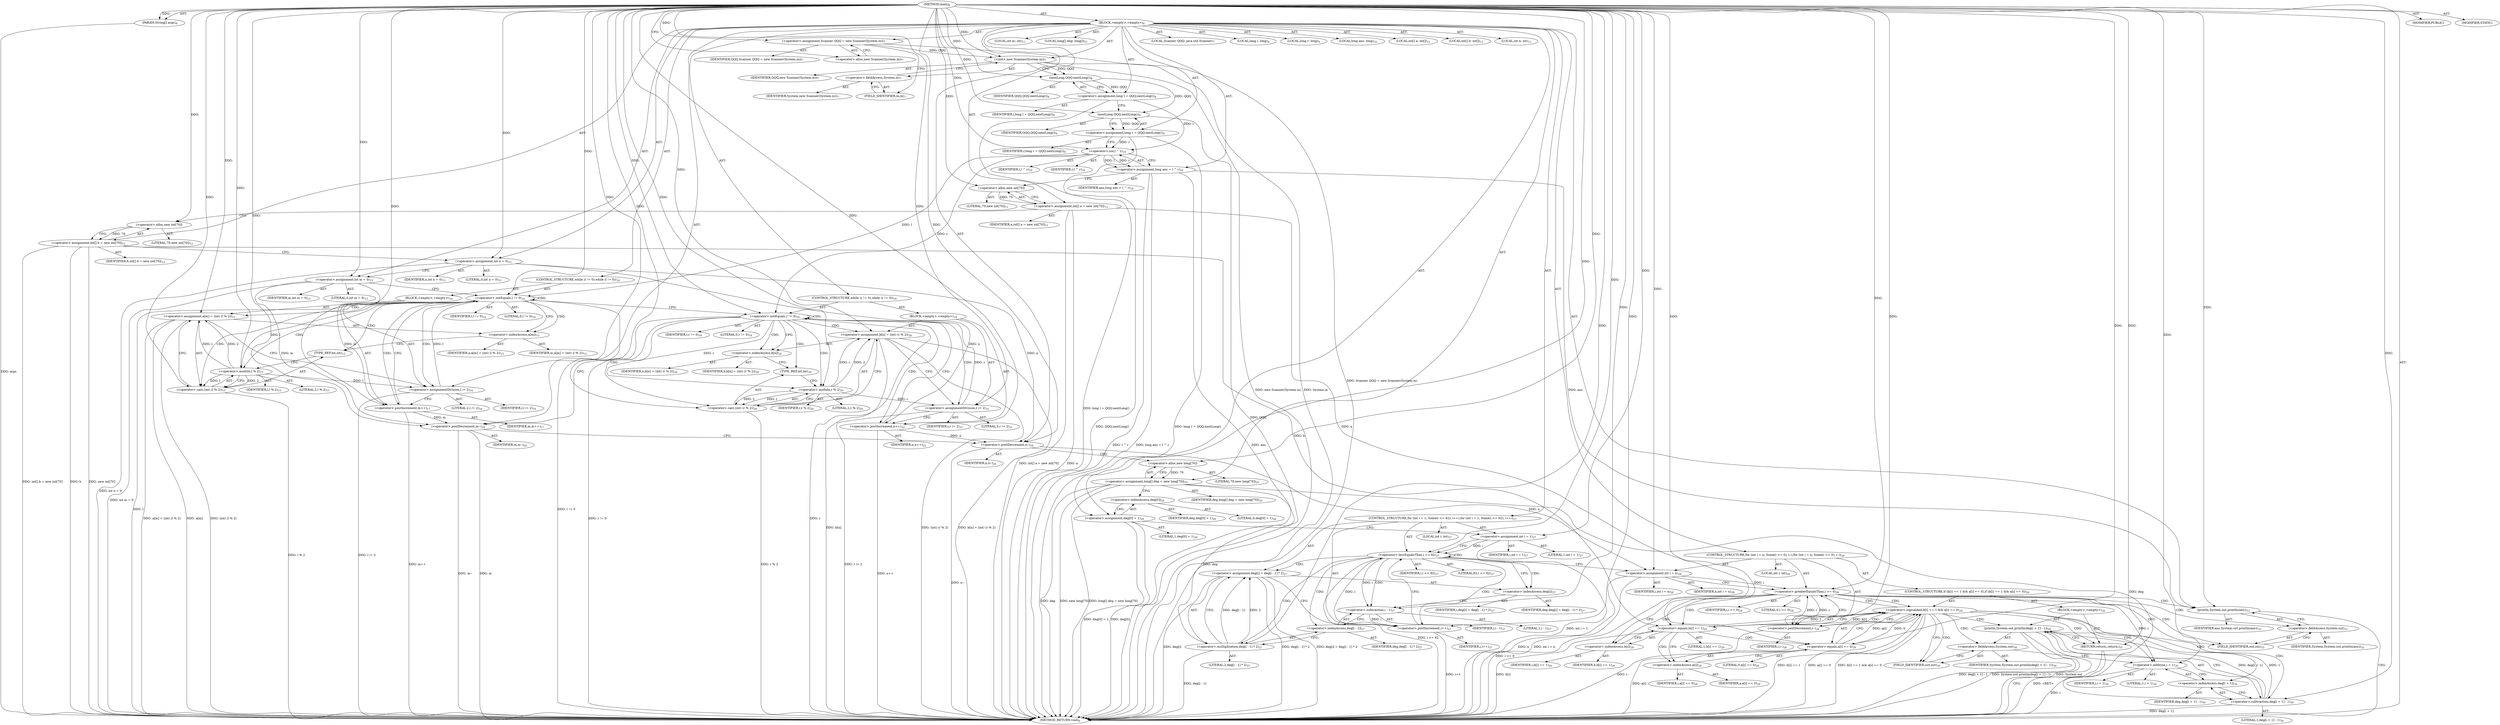 digraph "main" {  
"19" [label = <(METHOD,main)<SUB>6</SUB>> ]
"20" [label = <(PARAM,String[] args)<SUB>6</SUB>> ]
"21" [label = <(BLOCK,&lt;empty&gt;,&lt;empty&gt;)<SUB>6</SUB>> ]
"4" [label = <(LOCAL,Scanner QQQ: java.util.Scanner)<SUB>7</SUB>> ]
"22" [label = <(&lt;operator&gt;.assignment,Scanner QQQ = new Scanner(System.in))<SUB>7</SUB>> ]
"23" [label = <(IDENTIFIER,QQQ,Scanner QQQ = new Scanner(System.in))<SUB>7</SUB>> ]
"24" [label = <(&lt;operator&gt;.alloc,new Scanner(System.in))<SUB>7</SUB>> ]
"25" [label = <(&lt;init&gt;,new Scanner(System.in))<SUB>7</SUB>> ]
"3" [label = <(IDENTIFIER,QQQ,new Scanner(System.in))<SUB>7</SUB>> ]
"26" [label = <(&lt;operator&gt;.fieldAccess,System.in)<SUB>7</SUB>> ]
"27" [label = <(IDENTIFIER,System,new Scanner(System.in))<SUB>7</SUB>> ]
"28" [label = <(FIELD_IDENTIFIER,in,in)<SUB>7</SUB>> ]
"29" [label = <(LOCAL,long l: long)<SUB>8</SUB>> ]
"30" [label = <(&lt;operator&gt;.assignment,long l = QQQ.nextLong())<SUB>8</SUB>> ]
"31" [label = <(IDENTIFIER,l,long l = QQQ.nextLong())<SUB>8</SUB>> ]
"32" [label = <(nextLong,QQQ.nextLong())<SUB>8</SUB>> ]
"33" [label = <(IDENTIFIER,QQQ,QQQ.nextLong())<SUB>8</SUB>> ]
"34" [label = <(LOCAL,long r: long)<SUB>9</SUB>> ]
"35" [label = <(&lt;operator&gt;.assignment,long r = QQQ.nextLong())<SUB>9</SUB>> ]
"36" [label = <(IDENTIFIER,r,long r = QQQ.nextLong())<SUB>9</SUB>> ]
"37" [label = <(nextLong,QQQ.nextLong())<SUB>9</SUB>> ]
"38" [label = <(IDENTIFIER,QQQ,QQQ.nextLong())<SUB>9</SUB>> ]
"39" [label = <(LOCAL,long ans: long)<SUB>10</SUB>> ]
"40" [label = <(&lt;operator&gt;.assignment,long ans = l ^ r)<SUB>10</SUB>> ]
"41" [label = <(IDENTIFIER,ans,long ans = l ^ r)<SUB>10</SUB>> ]
"42" [label = <(&lt;operator&gt;.xor,l ^ r)<SUB>10</SUB>> ]
"43" [label = <(IDENTIFIER,l,l ^ r)<SUB>10</SUB>> ]
"44" [label = <(IDENTIFIER,r,l ^ r)<SUB>10</SUB>> ]
"45" [label = <(LOCAL,int[] a: int[])<SUB>11</SUB>> ]
"46" [label = <(&lt;operator&gt;.assignment,int[] a = new int[70])<SUB>11</SUB>> ]
"47" [label = <(IDENTIFIER,a,int[] a = new int[70])<SUB>11</SUB>> ]
"48" [label = <(&lt;operator&gt;.alloc,new int[70])> ]
"49" [label = <(LITERAL,70,new int[70])<SUB>11</SUB>> ]
"50" [label = <(LOCAL,int[] b: int[])<SUB>12</SUB>> ]
"51" [label = <(&lt;operator&gt;.assignment,int[] b = new int[70])<SUB>12</SUB>> ]
"52" [label = <(IDENTIFIER,b,int[] b = new int[70])<SUB>12</SUB>> ]
"53" [label = <(&lt;operator&gt;.alloc,new int[70])> ]
"54" [label = <(LITERAL,70,new int[70])<SUB>12</SUB>> ]
"55" [label = <(LOCAL,int n: int)<SUB>13</SUB>> ]
"56" [label = <(LOCAL,int m: int)<SUB>13</SUB>> ]
"57" [label = <(&lt;operator&gt;.assignment,int n = 0)<SUB>13</SUB>> ]
"58" [label = <(IDENTIFIER,n,int n = 0)<SUB>13</SUB>> ]
"59" [label = <(LITERAL,0,int n = 0)<SUB>13</SUB>> ]
"60" [label = <(&lt;operator&gt;.assignment,int m = 0)<SUB>13</SUB>> ]
"61" [label = <(IDENTIFIER,m,int m = 0)<SUB>13</SUB>> ]
"62" [label = <(LITERAL,0,int m = 0)<SUB>13</SUB>> ]
"63" [label = <(CONTROL_STRUCTURE,while (l != 0),while (l != 0))<SUB>14</SUB>> ]
"64" [label = <(&lt;operator&gt;.notEquals,l != 0)<SUB>14</SUB>> ]
"65" [label = <(IDENTIFIER,l,l != 0)<SUB>14</SUB>> ]
"66" [label = <(LITERAL,0,l != 0)<SUB>14</SUB>> ]
"67" [label = <(BLOCK,&lt;empty&gt;,&lt;empty&gt;)<SUB>14</SUB>> ]
"68" [label = <(&lt;operator&gt;.assignment,a[m] = (int) (l % 2))<SUB>15</SUB>> ]
"69" [label = <(&lt;operator&gt;.indexAccess,a[m])<SUB>15</SUB>> ]
"70" [label = <(IDENTIFIER,a,a[m] = (int) (l % 2))<SUB>15</SUB>> ]
"71" [label = <(IDENTIFIER,m,a[m] = (int) (l % 2))<SUB>15</SUB>> ]
"72" [label = <(&lt;operator&gt;.cast,(int) (l % 2))<SUB>15</SUB>> ]
"73" [label = <(TYPE_REF,int,int)<SUB>15</SUB>> ]
"74" [label = <(&lt;operator&gt;.modulo,l % 2)<SUB>15</SUB>> ]
"75" [label = <(IDENTIFIER,l,l % 2)<SUB>15</SUB>> ]
"76" [label = <(LITERAL,2,l % 2)<SUB>15</SUB>> ]
"77" [label = <(&lt;operator&gt;.assignmentDivision,l /= 2)<SUB>16</SUB>> ]
"78" [label = <(IDENTIFIER,l,l /= 2)<SUB>16</SUB>> ]
"79" [label = <(LITERAL,2,l /= 2)<SUB>16</SUB>> ]
"80" [label = <(&lt;operator&gt;.postIncrement,m++)<SUB>17</SUB>> ]
"81" [label = <(IDENTIFIER,m,m++)<SUB>17</SUB>> ]
"82" [label = <(CONTROL_STRUCTURE,while (r != 0),while (r != 0))<SUB>19</SUB>> ]
"83" [label = <(&lt;operator&gt;.notEquals,r != 0)<SUB>19</SUB>> ]
"84" [label = <(IDENTIFIER,r,r != 0)<SUB>19</SUB>> ]
"85" [label = <(LITERAL,0,r != 0)<SUB>19</SUB>> ]
"86" [label = <(BLOCK,&lt;empty&gt;,&lt;empty&gt;)<SUB>19</SUB>> ]
"87" [label = <(&lt;operator&gt;.assignment,b[n] = (int) (r % 2))<SUB>20</SUB>> ]
"88" [label = <(&lt;operator&gt;.indexAccess,b[n])<SUB>20</SUB>> ]
"89" [label = <(IDENTIFIER,b,b[n] = (int) (r % 2))<SUB>20</SUB>> ]
"90" [label = <(IDENTIFIER,n,b[n] = (int) (r % 2))<SUB>20</SUB>> ]
"91" [label = <(&lt;operator&gt;.cast,(int) (r % 2))<SUB>20</SUB>> ]
"92" [label = <(TYPE_REF,int,int)<SUB>20</SUB>> ]
"93" [label = <(&lt;operator&gt;.modulo,r % 2)<SUB>20</SUB>> ]
"94" [label = <(IDENTIFIER,r,r % 2)<SUB>20</SUB>> ]
"95" [label = <(LITERAL,2,r % 2)<SUB>20</SUB>> ]
"96" [label = <(&lt;operator&gt;.assignmentDivision,r /= 2)<SUB>21</SUB>> ]
"97" [label = <(IDENTIFIER,r,r /= 2)<SUB>21</SUB>> ]
"98" [label = <(LITERAL,2,r /= 2)<SUB>21</SUB>> ]
"99" [label = <(&lt;operator&gt;.postIncrement,n++)<SUB>22</SUB>> ]
"100" [label = <(IDENTIFIER,n,n++)<SUB>22</SUB>> ]
"101" [label = <(&lt;operator&gt;.postDecrement,m--)<SUB>24</SUB>> ]
"102" [label = <(IDENTIFIER,m,m--)<SUB>24</SUB>> ]
"103" [label = <(&lt;operator&gt;.postDecrement,n--)<SUB>24</SUB>> ]
"104" [label = <(IDENTIFIER,n,n--)<SUB>24</SUB>> ]
"105" [label = <(LOCAL,long[] deg: long[])<SUB>25</SUB>> ]
"106" [label = <(&lt;operator&gt;.assignment,long[] deg = new long[70])<SUB>25</SUB>> ]
"107" [label = <(IDENTIFIER,deg,long[] deg = new long[70])<SUB>25</SUB>> ]
"108" [label = <(&lt;operator&gt;.alloc,new long[70])> ]
"109" [label = <(LITERAL,70,new long[70])<SUB>25</SUB>> ]
"110" [label = <(&lt;operator&gt;.assignment,deg[0] = 1)<SUB>26</SUB>> ]
"111" [label = <(&lt;operator&gt;.indexAccess,deg[0])<SUB>26</SUB>> ]
"112" [label = <(IDENTIFIER,deg,deg[0] = 1)<SUB>26</SUB>> ]
"113" [label = <(LITERAL,0,deg[0] = 1)<SUB>26</SUB>> ]
"114" [label = <(LITERAL,1,deg[0] = 1)<SUB>26</SUB>> ]
"115" [label = <(CONTROL_STRUCTURE,for (int i = 1; Some(i &lt;= 62); i++),for (int i = 1; Some(i &lt;= 62); i++))<SUB>27</SUB>> ]
"116" [label = <(LOCAL,int i: int)<SUB>27</SUB>> ]
"117" [label = <(&lt;operator&gt;.assignment,int i = 1)<SUB>27</SUB>> ]
"118" [label = <(IDENTIFIER,i,int i = 1)<SUB>27</SUB>> ]
"119" [label = <(LITERAL,1,int i = 1)<SUB>27</SUB>> ]
"120" [label = <(&lt;operator&gt;.lessEqualsThan,i &lt;= 62)<SUB>27</SUB>> ]
"121" [label = <(IDENTIFIER,i,i &lt;= 62)<SUB>27</SUB>> ]
"122" [label = <(LITERAL,62,i &lt;= 62)<SUB>27</SUB>> ]
"123" [label = <(&lt;operator&gt;.postIncrement,i++)<SUB>27</SUB>> ]
"124" [label = <(IDENTIFIER,i,i++)<SUB>27</SUB>> ]
"125" [label = <(&lt;operator&gt;.assignment,deg[i] = deg[i - 1] * 2)<SUB>27</SUB>> ]
"126" [label = <(&lt;operator&gt;.indexAccess,deg[i])<SUB>27</SUB>> ]
"127" [label = <(IDENTIFIER,deg,deg[i] = deg[i - 1] * 2)<SUB>27</SUB>> ]
"128" [label = <(IDENTIFIER,i,deg[i] = deg[i - 1] * 2)<SUB>27</SUB>> ]
"129" [label = <(&lt;operator&gt;.multiplication,deg[i - 1] * 2)<SUB>27</SUB>> ]
"130" [label = <(&lt;operator&gt;.indexAccess,deg[i - 1])<SUB>27</SUB>> ]
"131" [label = <(IDENTIFIER,deg,deg[i - 1] * 2)<SUB>27</SUB>> ]
"132" [label = <(&lt;operator&gt;.subtraction,i - 1)<SUB>27</SUB>> ]
"133" [label = <(IDENTIFIER,i,i - 1)<SUB>27</SUB>> ]
"134" [label = <(LITERAL,1,i - 1)<SUB>27</SUB>> ]
"135" [label = <(LITERAL,2,deg[i - 1] * 2)<SUB>27</SUB>> ]
"136" [label = <(CONTROL_STRUCTURE,for (int i = n; Some(i &gt;= 0); i--),for (int i = n; Some(i &gt;= 0); i--))<SUB>28</SUB>> ]
"137" [label = <(LOCAL,int i: int)<SUB>28</SUB>> ]
"138" [label = <(&lt;operator&gt;.assignment,int i = n)<SUB>28</SUB>> ]
"139" [label = <(IDENTIFIER,i,int i = n)<SUB>28</SUB>> ]
"140" [label = <(IDENTIFIER,n,int i = n)<SUB>28</SUB>> ]
"141" [label = <(&lt;operator&gt;.greaterEqualsThan,i &gt;= 0)<SUB>28</SUB>> ]
"142" [label = <(IDENTIFIER,i,i &gt;= 0)<SUB>28</SUB>> ]
"143" [label = <(LITERAL,0,i &gt;= 0)<SUB>28</SUB>> ]
"144" [label = <(&lt;operator&gt;.postDecrement,i--)<SUB>28</SUB>> ]
"145" [label = <(IDENTIFIER,i,i--)<SUB>28</SUB>> ]
"146" [label = <(CONTROL_STRUCTURE,if (b[i] == 1 &amp;&amp; a[i] == 0),if (b[i] == 1 &amp;&amp; a[i] == 0))<SUB>29</SUB>> ]
"147" [label = <(&lt;operator&gt;.logicalAnd,b[i] == 1 &amp;&amp; a[i] == 0)<SUB>29</SUB>> ]
"148" [label = <(&lt;operator&gt;.equals,b[i] == 1)<SUB>29</SUB>> ]
"149" [label = <(&lt;operator&gt;.indexAccess,b[i])<SUB>29</SUB>> ]
"150" [label = <(IDENTIFIER,b,b[i] == 1)<SUB>29</SUB>> ]
"151" [label = <(IDENTIFIER,i,b[i] == 1)<SUB>29</SUB>> ]
"152" [label = <(LITERAL,1,b[i] == 1)<SUB>29</SUB>> ]
"153" [label = <(&lt;operator&gt;.equals,a[i] == 0)<SUB>29</SUB>> ]
"154" [label = <(&lt;operator&gt;.indexAccess,a[i])<SUB>29</SUB>> ]
"155" [label = <(IDENTIFIER,a,a[i] == 0)<SUB>29</SUB>> ]
"156" [label = <(IDENTIFIER,i,a[i] == 0)<SUB>29</SUB>> ]
"157" [label = <(LITERAL,0,a[i] == 0)<SUB>29</SUB>> ]
"158" [label = <(BLOCK,&lt;empty&gt;,&lt;empty&gt;)<SUB>29</SUB>> ]
"159" [label = <(println,System.out.println(deg[i + 1] - 1))<SUB>30</SUB>> ]
"160" [label = <(&lt;operator&gt;.fieldAccess,System.out)<SUB>30</SUB>> ]
"161" [label = <(IDENTIFIER,System,System.out.println(deg[i + 1] - 1))<SUB>30</SUB>> ]
"162" [label = <(FIELD_IDENTIFIER,out,out)<SUB>30</SUB>> ]
"163" [label = <(&lt;operator&gt;.subtraction,deg[i + 1] - 1)<SUB>30</SUB>> ]
"164" [label = <(&lt;operator&gt;.indexAccess,deg[i + 1])<SUB>30</SUB>> ]
"165" [label = <(IDENTIFIER,deg,deg[i + 1] - 1)<SUB>30</SUB>> ]
"166" [label = <(&lt;operator&gt;.addition,i + 1)<SUB>30</SUB>> ]
"167" [label = <(IDENTIFIER,i,i + 1)<SUB>30</SUB>> ]
"168" [label = <(LITERAL,1,i + 1)<SUB>30</SUB>> ]
"169" [label = <(LITERAL,1,deg[i + 1] - 1)<SUB>30</SUB>> ]
"170" [label = <(RETURN,return;,return;)<SUB>31</SUB>> ]
"171" [label = <(println,System.out.println(ans))<SUB>33</SUB>> ]
"172" [label = <(&lt;operator&gt;.fieldAccess,System.out)<SUB>33</SUB>> ]
"173" [label = <(IDENTIFIER,System,System.out.println(ans))<SUB>33</SUB>> ]
"174" [label = <(FIELD_IDENTIFIER,out,out)<SUB>33</SUB>> ]
"175" [label = <(IDENTIFIER,ans,System.out.println(ans))<SUB>33</SUB>> ]
"176" [label = <(MODIFIER,PUBLIC)> ]
"177" [label = <(MODIFIER,STATIC)> ]
"178" [label = <(METHOD_RETURN,void)<SUB>6</SUB>> ]
  "19" -> "20"  [ label = "AST: "] 
  "19" -> "21"  [ label = "AST: "] 
  "19" -> "176"  [ label = "AST: "] 
  "19" -> "177"  [ label = "AST: "] 
  "19" -> "178"  [ label = "AST: "] 
  "21" -> "4"  [ label = "AST: "] 
  "21" -> "22"  [ label = "AST: "] 
  "21" -> "25"  [ label = "AST: "] 
  "21" -> "29"  [ label = "AST: "] 
  "21" -> "30"  [ label = "AST: "] 
  "21" -> "34"  [ label = "AST: "] 
  "21" -> "35"  [ label = "AST: "] 
  "21" -> "39"  [ label = "AST: "] 
  "21" -> "40"  [ label = "AST: "] 
  "21" -> "45"  [ label = "AST: "] 
  "21" -> "46"  [ label = "AST: "] 
  "21" -> "50"  [ label = "AST: "] 
  "21" -> "51"  [ label = "AST: "] 
  "21" -> "55"  [ label = "AST: "] 
  "21" -> "56"  [ label = "AST: "] 
  "21" -> "57"  [ label = "AST: "] 
  "21" -> "60"  [ label = "AST: "] 
  "21" -> "63"  [ label = "AST: "] 
  "21" -> "82"  [ label = "AST: "] 
  "21" -> "101"  [ label = "AST: "] 
  "21" -> "103"  [ label = "AST: "] 
  "21" -> "105"  [ label = "AST: "] 
  "21" -> "106"  [ label = "AST: "] 
  "21" -> "110"  [ label = "AST: "] 
  "21" -> "115"  [ label = "AST: "] 
  "21" -> "136"  [ label = "AST: "] 
  "21" -> "171"  [ label = "AST: "] 
  "22" -> "23"  [ label = "AST: "] 
  "22" -> "24"  [ label = "AST: "] 
  "25" -> "3"  [ label = "AST: "] 
  "25" -> "26"  [ label = "AST: "] 
  "26" -> "27"  [ label = "AST: "] 
  "26" -> "28"  [ label = "AST: "] 
  "30" -> "31"  [ label = "AST: "] 
  "30" -> "32"  [ label = "AST: "] 
  "32" -> "33"  [ label = "AST: "] 
  "35" -> "36"  [ label = "AST: "] 
  "35" -> "37"  [ label = "AST: "] 
  "37" -> "38"  [ label = "AST: "] 
  "40" -> "41"  [ label = "AST: "] 
  "40" -> "42"  [ label = "AST: "] 
  "42" -> "43"  [ label = "AST: "] 
  "42" -> "44"  [ label = "AST: "] 
  "46" -> "47"  [ label = "AST: "] 
  "46" -> "48"  [ label = "AST: "] 
  "48" -> "49"  [ label = "AST: "] 
  "51" -> "52"  [ label = "AST: "] 
  "51" -> "53"  [ label = "AST: "] 
  "53" -> "54"  [ label = "AST: "] 
  "57" -> "58"  [ label = "AST: "] 
  "57" -> "59"  [ label = "AST: "] 
  "60" -> "61"  [ label = "AST: "] 
  "60" -> "62"  [ label = "AST: "] 
  "63" -> "64"  [ label = "AST: "] 
  "63" -> "67"  [ label = "AST: "] 
  "64" -> "65"  [ label = "AST: "] 
  "64" -> "66"  [ label = "AST: "] 
  "67" -> "68"  [ label = "AST: "] 
  "67" -> "77"  [ label = "AST: "] 
  "67" -> "80"  [ label = "AST: "] 
  "68" -> "69"  [ label = "AST: "] 
  "68" -> "72"  [ label = "AST: "] 
  "69" -> "70"  [ label = "AST: "] 
  "69" -> "71"  [ label = "AST: "] 
  "72" -> "73"  [ label = "AST: "] 
  "72" -> "74"  [ label = "AST: "] 
  "74" -> "75"  [ label = "AST: "] 
  "74" -> "76"  [ label = "AST: "] 
  "77" -> "78"  [ label = "AST: "] 
  "77" -> "79"  [ label = "AST: "] 
  "80" -> "81"  [ label = "AST: "] 
  "82" -> "83"  [ label = "AST: "] 
  "82" -> "86"  [ label = "AST: "] 
  "83" -> "84"  [ label = "AST: "] 
  "83" -> "85"  [ label = "AST: "] 
  "86" -> "87"  [ label = "AST: "] 
  "86" -> "96"  [ label = "AST: "] 
  "86" -> "99"  [ label = "AST: "] 
  "87" -> "88"  [ label = "AST: "] 
  "87" -> "91"  [ label = "AST: "] 
  "88" -> "89"  [ label = "AST: "] 
  "88" -> "90"  [ label = "AST: "] 
  "91" -> "92"  [ label = "AST: "] 
  "91" -> "93"  [ label = "AST: "] 
  "93" -> "94"  [ label = "AST: "] 
  "93" -> "95"  [ label = "AST: "] 
  "96" -> "97"  [ label = "AST: "] 
  "96" -> "98"  [ label = "AST: "] 
  "99" -> "100"  [ label = "AST: "] 
  "101" -> "102"  [ label = "AST: "] 
  "103" -> "104"  [ label = "AST: "] 
  "106" -> "107"  [ label = "AST: "] 
  "106" -> "108"  [ label = "AST: "] 
  "108" -> "109"  [ label = "AST: "] 
  "110" -> "111"  [ label = "AST: "] 
  "110" -> "114"  [ label = "AST: "] 
  "111" -> "112"  [ label = "AST: "] 
  "111" -> "113"  [ label = "AST: "] 
  "115" -> "116"  [ label = "AST: "] 
  "115" -> "117"  [ label = "AST: "] 
  "115" -> "120"  [ label = "AST: "] 
  "115" -> "123"  [ label = "AST: "] 
  "115" -> "125"  [ label = "AST: "] 
  "117" -> "118"  [ label = "AST: "] 
  "117" -> "119"  [ label = "AST: "] 
  "120" -> "121"  [ label = "AST: "] 
  "120" -> "122"  [ label = "AST: "] 
  "123" -> "124"  [ label = "AST: "] 
  "125" -> "126"  [ label = "AST: "] 
  "125" -> "129"  [ label = "AST: "] 
  "126" -> "127"  [ label = "AST: "] 
  "126" -> "128"  [ label = "AST: "] 
  "129" -> "130"  [ label = "AST: "] 
  "129" -> "135"  [ label = "AST: "] 
  "130" -> "131"  [ label = "AST: "] 
  "130" -> "132"  [ label = "AST: "] 
  "132" -> "133"  [ label = "AST: "] 
  "132" -> "134"  [ label = "AST: "] 
  "136" -> "137"  [ label = "AST: "] 
  "136" -> "138"  [ label = "AST: "] 
  "136" -> "141"  [ label = "AST: "] 
  "136" -> "144"  [ label = "AST: "] 
  "136" -> "146"  [ label = "AST: "] 
  "138" -> "139"  [ label = "AST: "] 
  "138" -> "140"  [ label = "AST: "] 
  "141" -> "142"  [ label = "AST: "] 
  "141" -> "143"  [ label = "AST: "] 
  "144" -> "145"  [ label = "AST: "] 
  "146" -> "147"  [ label = "AST: "] 
  "146" -> "158"  [ label = "AST: "] 
  "147" -> "148"  [ label = "AST: "] 
  "147" -> "153"  [ label = "AST: "] 
  "148" -> "149"  [ label = "AST: "] 
  "148" -> "152"  [ label = "AST: "] 
  "149" -> "150"  [ label = "AST: "] 
  "149" -> "151"  [ label = "AST: "] 
  "153" -> "154"  [ label = "AST: "] 
  "153" -> "157"  [ label = "AST: "] 
  "154" -> "155"  [ label = "AST: "] 
  "154" -> "156"  [ label = "AST: "] 
  "158" -> "159"  [ label = "AST: "] 
  "158" -> "170"  [ label = "AST: "] 
  "159" -> "160"  [ label = "AST: "] 
  "159" -> "163"  [ label = "AST: "] 
  "160" -> "161"  [ label = "AST: "] 
  "160" -> "162"  [ label = "AST: "] 
  "163" -> "164"  [ label = "AST: "] 
  "163" -> "169"  [ label = "AST: "] 
  "164" -> "165"  [ label = "AST: "] 
  "164" -> "166"  [ label = "AST: "] 
  "166" -> "167"  [ label = "AST: "] 
  "166" -> "168"  [ label = "AST: "] 
  "171" -> "172"  [ label = "AST: "] 
  "171" -> "175"  [ label = "AST: "] 
  "172" -> "173"  [ label = "AST: "] 
  "172" -> "174"  [ label = "AST: "] 
  "22" -> "28"  [ label = "CFG: "] 
  "25" -> "32"  [ label = "CFG: "] 
  "30" -> "37"  [ label = "CFG: "] 
  "35" -> "42"  [ label = "CFG: "] 
  "40" -> "48"  [ label = "CFG: "] 
  "46" -> "53"  [ label = "CFG: "] 
  "51" -> "57"  [ label = "CFG: "] 
  "57" -> "60"  [ label = "CFG: "] 
  "60" -> "64"  [ label = "CFG: "] 
  "101" -> "103"  [ label = "CFG: "] 
  "103" -> "108"  [ label = "CFG: "] 
  "106" -> "111"  [ label = "CFG: "] 
  "110" -> "117"  [ label = "CFG: "] 
  "171" -> "178"  [ label = "CFG: "] 
  "24" -> "22"  [ label = "CFG: "] 
  "26" -> "25"  [ label = "CFG: "] 
  "32" -> "30"  [ label = "CFG: "] 
  "37" -> "35"  [ label = "CFG: "] 
  "42" -> "40"  [ label = "CFG: "] 
  "48" -> "46"  [ label = "CFG: "] 
  "53" -> "51"  [ label = "CFG: "] 
  "64" -> "69"  [ label = "CFG: "] 
  "64" -> "83"  [ label = "CFG: "] 
  "83" -> "88"  [ label = "CFG: "] 
  "83" -> "101"  [ label = "CFG: "] 
  "108" -> "106"  [ label = "CFG: "] 
  "111" -> "110"  [ label = "CFG: "] 
  "117" -> "120"  [ label = "CFG: "] 
  "120" -> "126"  [ label = "CFG: "] 
  "120" -> "138"  [ label = "CFG: "] 
  "123" -> "120"  [ label = "CFG: "] 
  "125" -> "123"  [ label = "CFG: "] 
  "138" -> "141"  [ label = "CFG: "] 
  "141" -> "149"  [ label = "CFG: "] 
  "141" -> "174"  [ label = "CFG: "] 
  "144" -> "141"  [ label = "CFG: "] 
  "172" -> "171"  [ label = "CFG: "] 
  "28" -> "26"  [ label = "CFG: "] 
  "68" -> "77"  [ label = "CFG: "] 
  "77" -> "80"  [ label = "CFG: "] 
  "80" -> "64"  [ label = "CFG: "] 
  "87" -> "96"  [ label = "CFG: "] 
  "96" -> "99"  [ label = "CFG: "] 
  "99" -> "83"  [ label = "CFG: "] 
  "126" -> "132"  [ label = "CFG: "] 
  "129" -> "125"  [ label = "CFG: "] 
  "147" -> "162"  [ label = "CFG: "] 
  "147" -> "144"  [ label = "CFG: "] 
  "174" -> "172"  [ label = "CFG: "] 
  "69" -> "73"  [ label = "CFG: "] 
  "72" -> "68"  [ label = "CFG: "] 
  "88" -> "92"  [ label = "CFG: "] 
  "91" -> "87"  [ label = "CFG: "] 
  "130" -> "129"  [ label = "CFG: "] 
  "148" -> "147"  [ label = "CFG: "] 
  "148" -> "154"  [ label = "CFG: "] 
  "153" -> "147"  [ label = "CFG: "] 
  "159" -> "170"  [ label = "CFG: "] 
  "170" -> "178"  [ label = "CFG: "] 
  "73" -> "74"  [ label = "CFG: "] 
  "74" -> "72"  [ label = "CFG: "] 
  "92" -> "93"  [ label = "CFG: "] 
  "93" -> "91"  [ label = "CFG: "] 
  "132" -> "130"  [ label = "CFG: "] 
  "149" -> "148"  [ label = "CFG: "] 
  "154" -> "153"  [ label = "CFG: "] 
  "160" -> "166"  [ label = "CFG: "] 
  "163" -> "159"  [ label = "CFG: "] 
  "162" -> "160"  [ label = "CFG: "] 
  "164" -> "163"  [ label = "CFG: "] 
  "166" -> "164"  [ label = "CFG: "] 
  "19" -> "24"  [ label = "CFG: "] 
  "170" -> "178"  [ label = "DDG: &lt;RET&gt;"] 
  "20" -> "178"  [ label = "DDG: args"] 
  "22" -> "178"  [ label = "DDG: Scanner QQQ = new Scanner(System.in)"] 
  "25" -> "178"  [ label = "DDG: System.in"] 
  "25" -> "178"  [ label = "DDG: new Scanner(System.in)"] 
  "30" -> "178"  [ label = "DDG: long l = QQQ.nextLong()"] 
  "37" -> "178"  [ label = "DDG: QQQ"] 
  "35" -> "178"  [ label = "DDG: QQQ.nextLong()"] 
  "35" -> "178"  [ label = "DDG: long r = QQQ.nextLong()"] 
  "40" -> "178"  [ label = "DDG: ans"] 
  "40" -> "178"  [ label = "DDG: l ^ r"] 
  "40" -> "178"  [ label = "DDG: long ans = l ^ r"] 
  "46" -> "178"  [ label = "DDG: a"] 
  "46" -> "178"  [ label = "DDG: int[] a = new int[70]"] 
  "51" -> "178"  [ label = "DDG: b"] 
  "51" -> "178"  [ label = "DDG: new int[70]"] 
  "51" -> "178"  [ label = "DDG: int[] b = new int[70]"] 
  "57" -> "178"  [ label = "DDG: int n = 0"] 
  "60" -> "178"  [ label = "DDG: int m = 0"] 
  "64" -> "178"  [ label = "DDG: l"] 
  "64" -> "178"  [ label = "DDG: l != 0"] 
  "83" -> "178"  [ label = "DDG: r"] 
  "83" -> "178"  [ label = "DDG: r != 0"] 
  "101" -> "178"  [ label = "DDG: m"] 
  "101" -> "178"  [ label = "DDG: m--"] 
  "103" -> "178"  [ label = "DDG: n--"] 
  "106" -> "178"  [ label = "DDG: deg"] 
  "106" -> "178"  [ label = "DDG: new long[70]"] 
  "106" -> "178"  [ label = "DDG: long[] deg = new long[70]"] 
  "110" -> "178"  [ label = "DDG: deg[0]"] 
  "110" -> "178"  [ label = "DDG: deg[0] = 1"] 
  "117" -> "178"  [ label = "DDG: int i = 1"] 
  "120" -> "178"  [ label = "DDG: i &lt;= 62"] 
  "138" -> "178"  [ label = "DDG: n"] 
  "138" -> "178"  [ label = "DDG: int i = n"] 
  "141" -> "178"  [ label = "DDG: i &gt;= 0"] 
  "148" -> "178"  [ label = "DDG: b[i]"] 
  "147" -> "178"  [ label = "DDG: b[i] == 1"] 
  "153" -> "178"  [ label = "DDG: a[i]"] 
  "147" -> "178"  [ label = "DDG: a[i] == 0"] 
  "147" -> "178"  [ label = "DDG: b[i] == 1 &amp;&amp; a[i] == 0"] 
  "144" -> "178"  [ label = "DDG: i--"] 
  "159" -> "178"  [ label = "DDG: System.out"] 
  "166" -> "178"  [ label = "DDG: i"] 
  "163" -> "178"  [ label = "DDG: deg[i + 1]"] 
  "159" -> "178"  [ label = "DDG: deg[i + 1] - 1"] 
  "159" -> "178"  [ label = "DDG: System.out.println(deg[i + 1] - 1)"] 
  "125" -> "178"  [ label = "DDG: deg[i]"] 
  "129" -> "178"  [ label = "DDG: deg[i - 1]"] 
  "125" -> "178"  [ label = "DDG: deg[i - 1] * 2"] 
  "125" -> "178"  [ label = "DDG: deg[i] = deg[i - 1] * 2"] 
  "123" -> "178"  [ label = "DDG: i++"] 
  "87" -> "178"  [ label = "DDG: b[n]"] 
  "91" -> "178"  [ label = "DDG: r % 2"] 
  "87" -> "178"  [ label = "DDG: (int) (r % 2)"] 
  "87" -> "178"  [ label = "DDG: b[n] = (int) (r % 2)"] 
  "96" -> "178"  [ label = "DDG: r /= 2"] 
  "99" -> "178"  [ label = "DDG: n++"] 
  "68" -> "178"  [ label = "DDG: a[m]"] 
  "72" -> "178"  [ label = "DDG: l % 2"] 
  "68" -> "178"  [ label = "DDG: (int) (l % 2)"] 
  "68" -> "178"  [ label = "DDG: a[m] = (int) (l % 2)"] 
  "77" -> "178"  [ label = "DDG: l /= 2"] 
  "80" -> "178"  [ label = "DDG: m++"] 
  "19" -> "20"  [ label = "DDG: "] 
  "19" -> "22"  [ label = "DDG: "] 
  "32" -> "30"  [ label = "DDG: QQQ"] 
  "37" -> "35"  [ label = "DDG: QQQ"] 
  "42" -> "40"  [ label = "DDG: l"] 
  "42" -> "40"  [ label = "DDG: r"] 
  "48" -> "46"  [ label = "DDG: 70"] 
  "53" -> "51"  [ label = "DDG: 70"] 
  "19" -> "57"  [ label = "DDG: "] 
  "19" -> "60"  [ label = "DDG: "] 
  "108" -> "106"  [ label = "DDG: 70"] 
  "19" -> "110"  [ label = "DDG: "] 
  "22" -> "25"  [ label = "DDG: QQQ"] 
  "19" -> "25"  [ label = "DDG: "] 
  "60" -> "101"  [ label = "DDG: m"] 
  "80" -> "101"  [ label = "DDG: m"] 
  "19" -> "101"  [ label = "DDG: "] 
  "57" -> "103"  [ label = "DDG: n"] 
  "99" -> "103"  [ label = "DDG: n"] 
  "19" -> "103"  [ label = "DDG: "] 
  "19" -> "117"  [ label = "DDG: "] 
  "129" -> "125"  [ label = "DDG: deg[i - 1]"] 
  "129" -> "125"  [ label = "DDG: 2"] 
  "103" -> "138"  [ label = "DDG: n"] 
  "19" -> "138"  [ label = "DDG: "] 
  "40" -> "171"  [ label = "DDG: ans"] 
  "19" -> "171"  [ label = "DDG: "] 
  "25" -> "32"  [ label = "DDG: QQQ"] 
  "19" -> "32"  [ label = "DDG: "] 
  "32" -> "37"  [ label = "DDG: QQQ"] 
  "19" -> "37"  [ label = "DDG: "] 
  "30" -> "42"  [ label = "DDG: l"] 
  "19" -> "42"  [ label = "DDG: "] 
  "35" -> "42"  [ label = "DDG: r"] 
  "19" -> "48"  [ label = "DDG: "] 
  "19" -> "53"  [ label = "DDG: "] 
  "42" -> "64"  [ label = "DDG: l"] 
  "77" -> "64"  [ label = "DDG: l"] 
  "19" -> "64"  [ label = "DDG: "] 
  "19" -> "68"  [ label = "DDG: "] 
  "74" -> "68"  [ label = "DDG: l"] 
  "74" -> "68"  [ label = "DDG: 2"] 
  "19" -> "77"  [ label = "DDG: "] 
  "42" -> "83"  [ label = "DDG: r"] 
  "96" -> "83"  [ label = "DDG: r"] 
  "19" -> "83"  [ label = "DDG: "] 
  "19" -> "87"  [ label = "DDG: "] 
  "93" -> "87"  [ label = "DDG: r"] 
  "93" -> "87"  [ label = "DDG: 2"] 
  "19" -> "96"  [ label = "DDG: "] 
  "19" -> "108"  [ label = "DDG: "] 
  "117" -> "120"  [ label = "DDG: i"] 
  "123" -> "120"  [ label = "DDG: i"] 
  "19" -> "120"  [ label = "DDG: "] 
  "132" -> "123"  [ label = "DDG: i"] 
  "19" -> "123"  [ label = "DDG: "] 
  "138" -> "141"  [ label = "DDG: i"] 
  "144" -> "141"  [ label = "DDG: i"] 
  "19" -> "141"  [ label = "DDG: "] 
  "141" -> "144"  [ label = "DDG: i"] 
  "19" -> "144"  [ label = "DDG: "] 
  "74" -> "77"  [ label = "DDG: l"] 
  "60" -> "80"  [ label = "DDG: m"] 
  "19" -> "80"  [ label = "DDG: "] 
  "93" -> "96"  [ label = "DDG: r"] 
  "57" -> "99"  [ label = "DDG: n"] 
  "19" -> "99"  [ label = "DDG: "] 
  "106" -> "129"  [ label = "DDG: deg"] 
  "19" -> "129"  [ label = "DDG: "] 
  "148" -> "147"  [ label = "DDG: b[i]"] 
  "148" -> "147"  [ label = "DDG: 1"] 
  "153" -> "147"  [ label = "DDG: a[i]"] 
  "153" -> "147"  [ label = "DDG: 0"] 
  "19" -> "170"  [ label = "DDG: "] 
  "19" -> "72"  [ label = "DDG: "] 
  "74" -> "72"  [ label = "DDG: l"] 
  "74" -> "72"  [ label = "DDG: 2"] 
  "19" -> "91"  [ label = "DDG: "] 
  "93" -> "91"  [ label = "DDG: r"] 
  "93" -> "91"  [ label = "DDG: 2"] 
  "51" -> "148"  [ label = "DDG: b"] 
  "19" -> "148"  [ label = "DDG: "] 
  "46" -> "153"  [ label = "DDG: a"] 
  "19" -> "153"  [ label = "DDG: "] 
  "163" -> "159"  [ label = "DDG: deg[i + 1]"] 
  "163" -> "159"  [ label = "DDG: 1"] 
  "64" -> "74"  [ label = "DDG: l"] 
  "19" -> "74"  [ label = "DDG: "] 
  "83" -> "93"  [ label = "DDG: r"] 
  "19" -> "93"  [ label = "DDG: "] 
  "120" -> "132"  [ label = "DDG: i"] 
  "19" -> "132"  [ label = "DDG: "] 
  "106" -> "163"  [ label = "DDG: deg"] 
  "19" -> "163"  [ label = "DDG: "] 
  "141" -> "166"  [ label = "DDG: i"] 
  "19" -> "166"  [ label = "DDG: "] 
  "64" -> "68"  [ label = "CDG: "] 
  "64" -> "73"  [ label = "CDG: "] 
  "64" -> "77"  [ label = "CDG: "] 
  "64" -> "64"  [ label = "CDG: "] 
  "64" -> "72"  [ label = "CDG: "] 
  "64" -> "69"  [ label = "CDG: "] 
  "64" -> "74"  [ label = "CDG: "] 
  "64" -> "80"  [ label = "CDG: "] 
  "83" -> "96"  [ label = "CDG: "] 
  "83" -> "99"  [ label = "CDG: "] 
  "83" -> "92"  [ label = "CDG: "] 
  "83" -> "87"  [ label = "CDG: "] 
  "83" -> "91"  [ label = "CDG: "] 
  "83" -> "93"  [ label = "CDG: "] 
  "83" -> "83"  [ label = "CDG: "] 
  "83" -> "88"  [ label = "CDG: "] 
  "120" -> "120"  [ label = "CDG: "] 
  "120" -> "132"  [ label = "CDG: "] 
  "120" -> "123"  [ label = "CDG: "] 
  "120" -> "129"  [ label = "CDG: "] 
  "120" -> "126"  [ label = "CDG: "] 
  "120" -> "130"  [ label = "CDG: "] 
  "120" -> "125"  [ label = "CDG: "] 
  "141" -> "149"  [ label = "CDG: "] 
  "141" -> "148"  [ label = "CDG: "] 
  "141" -> "174"  [ label = "CDG: "] 
  "141" -> "147"  [ label = "CDG: "] 
  "141" -> "171"  [ label = "CDG: "] 
  "141" -> "172"  [ label = "CDG: "] 
  "147" -> "160"  [ label = "CDG: "] 
  "147" -> "141"  [ label = "CDG: "] 
  "147" -> "163"  [ label = "CDG: "] 
  "147" -> "166"  [ label = "CDG: "] 
  "147" -> "162"  [ label = "CDG: "] 
  "147" -> "170"  [ label = "CDG: "] 
  "147" -> "159"  [ label = "CDG: "] 
  "147" -> "144"  [ label = "CDG: "] 
  "147" -> "164"  [ label = "CDG: "] 
  "148" -> "154"  [ label = "CDG: "] 
  "148" -> "153"  [ label = "CDG: "] 
}
